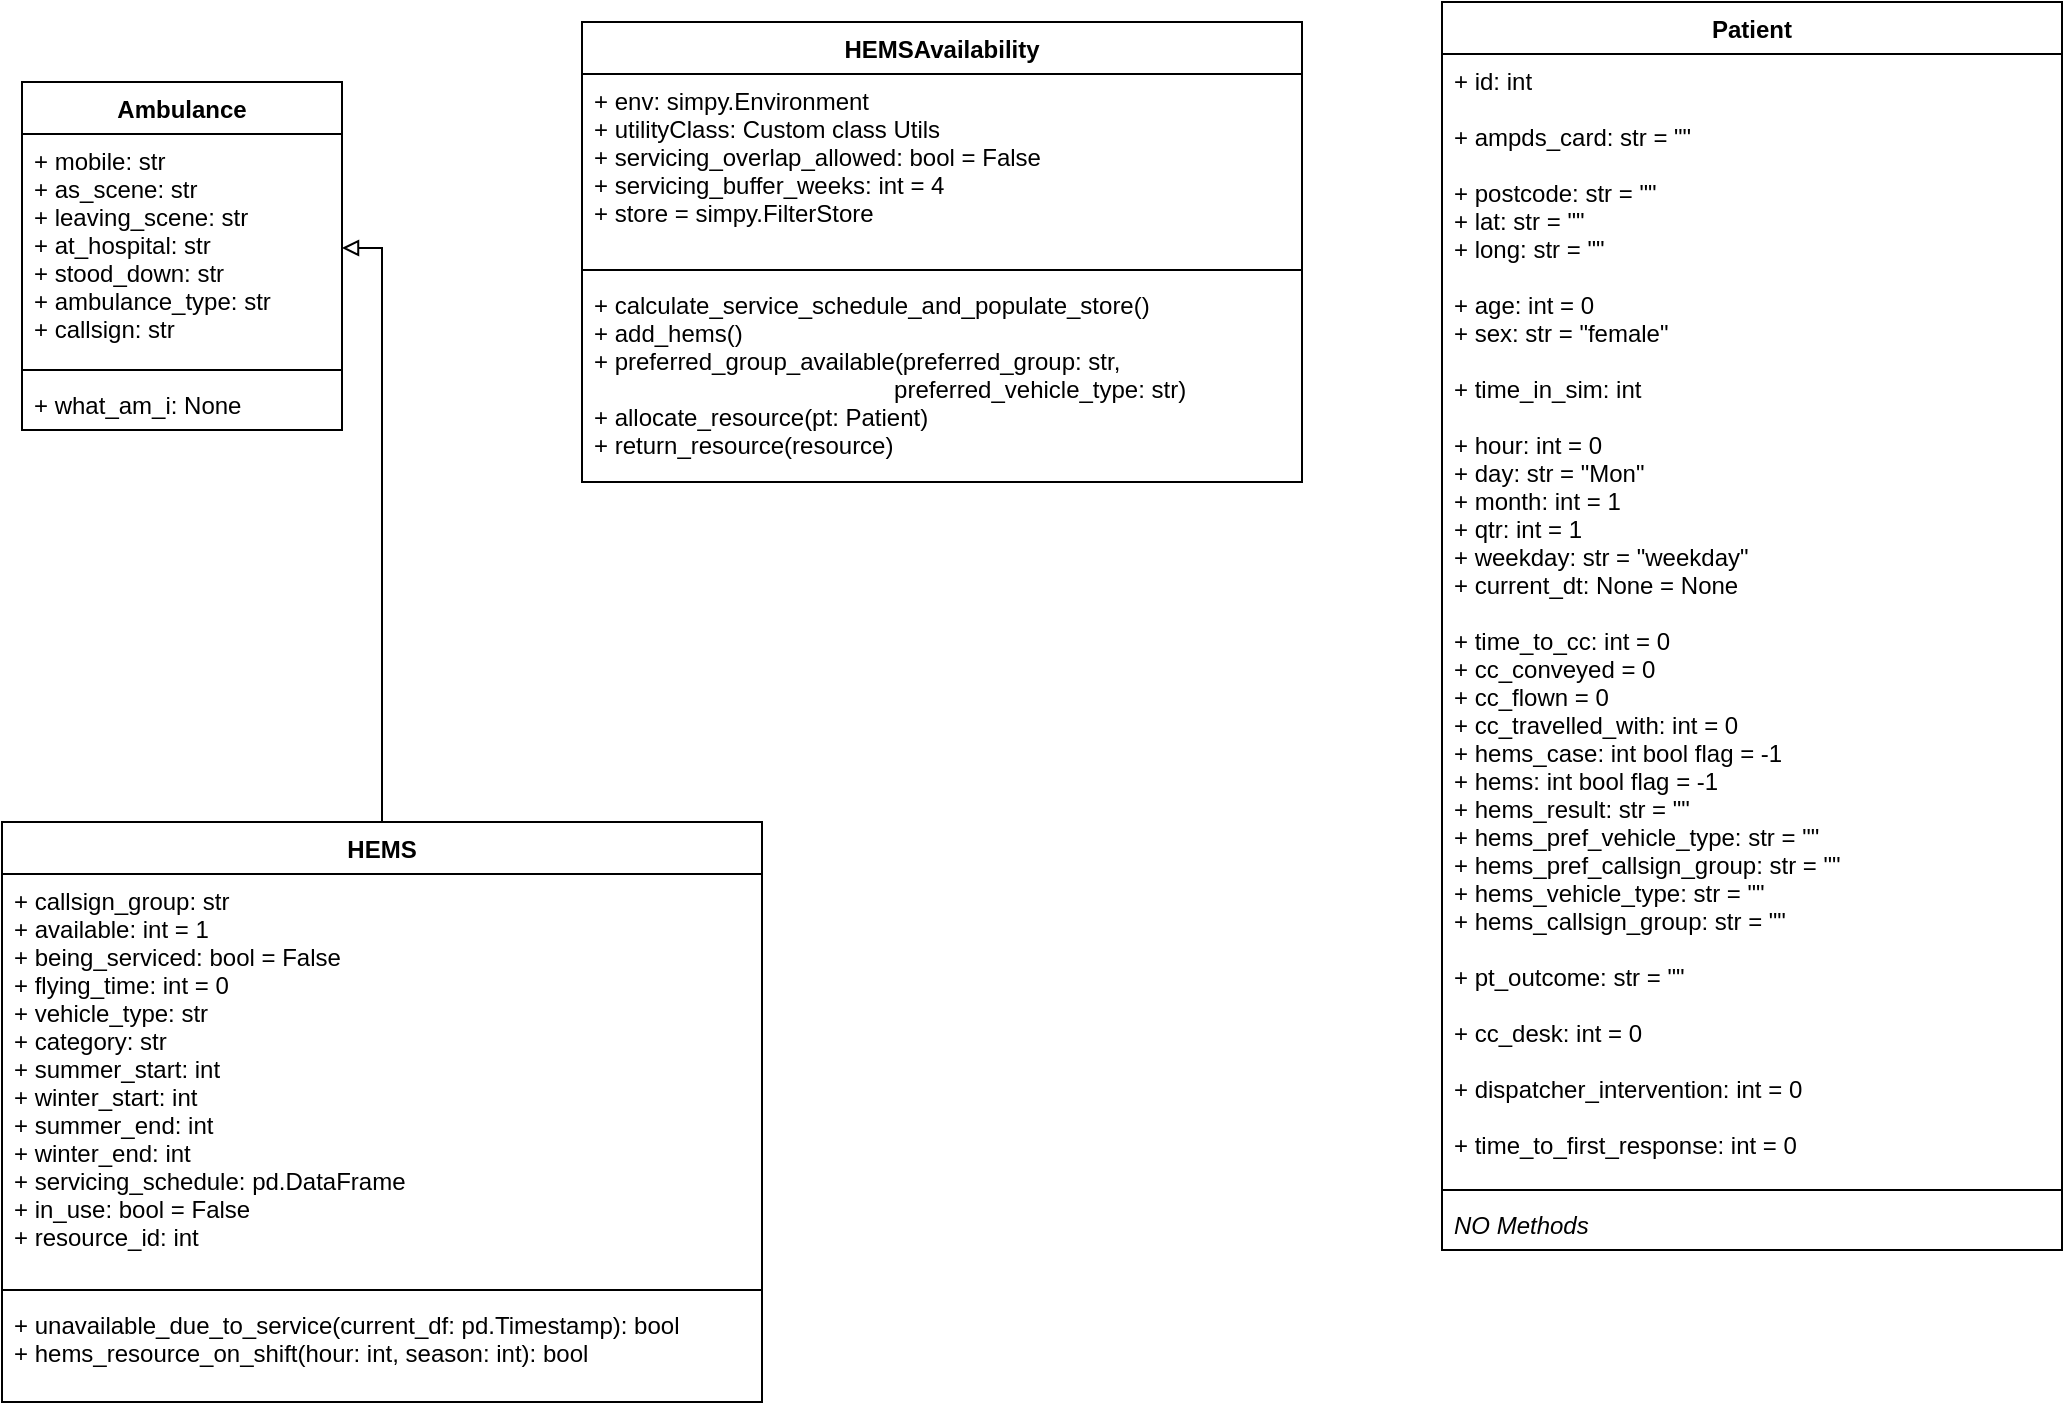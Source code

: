 <mxfile>
    <diagram id="Uhb_bpezcjr28JnNViiC" name="Page-1">
        <mxGraphModel dx="806" dy="663" grid="1" gridSize="10" guides="1" tooltips="1" connect="1" arrows="1" fold="1" page="1" pageScale="1" pageWidth="850" pageHeight="1100" math="0" shadow="0">
            <root>
                <mxCell id="0"/>
                <mxCell id="1" parent="0"/>
                <UserObject label="Ambulance" tooltip="This class defines an 'Ambulance'; effectively any resource that responds to a patient/incident. This includes HEMS, which is a child class of Ambulance." id="2">
                    <mxCell style="swimlane;fontStyle=1;align=center;verticalAlign=top;childLayout=stackLayout;horizontal=1;startSize=26;horizontalStack=0;resizeParent=1;resizeParentMax=0;resizeLast=0;collapsible=1;marginBottom=0;" vertex="1" parent="1">
                        <mxGeometry x="170" y="50" width="160" height="174" as="geometry"/>
                    </mxCell>
                </UserObject>
                <mxCell id="3" value="+ mobile: str&#10;+ as_scene: str&#10;+ leaving_scene: str&#10;+ at_hospital: str&#10;+ stood_down: str&#10;+ ambulance_type: str&#10;+ callsign: str" style="text;strokeColor=none;fillColor=none;align=left;verticalAlign=top;spacingLeft=4;spacingRight=4;overflow=hidden;rotatable=0;points=[[0,0.5],[1,0.5]];portConstraint=eastwest;" vertex="1" parent="2">
                    <mxGeometry y="26" width="160" height="114" as="geometry"/>
                </mxCell>
                <mxCell id="4" value="" style="line;strokeWidth=1;fillColor=none;align=left;verticalAlign=middle;spacingTop=-1;spacingLeft=3;spacingRight=3;rotatable=0;labelPosition=right;points=[];portConstraint=eastwest;strokeColor=inherit;" vertex="1" parent="2">
                    <mxGeometry y="140" width="160" height="8" as="geometry"/>
                </mxCell>
                <mxCell id="5" value="+ what_am_i: None" style="text;strokeColor=none;fillColor=none;align=left;verticalAlign=top;spacingLeft=4;spacingRight=4;overflow=hidden;rotatable=0;points=[[0,0.5],[1,0.5]];portConstraint=eastwest;" vertex="1" parent="2">
                    <mxGeometry y="148" width="160" height="26" as="geometry"/>
                </mxCell>
                <UserObject label="HEMS" tooltip="This class defines a HEMS resource" id="6">
                    <mxCell style="swimlane;fontStyle=1;align=center;verticalAlign=top;childLayout=stackLayout;horizontal=1;startSize=26;horizontalStack=0;resizeParent=1;resizeParentMax=0;resizeLast=0;collapsible=1;marginBottom=0;" vertex="1" parent="1">
                        <mxGeometry x="160" y="420" width="380" height="290" as="geometry"/>
                    </mxCell>
                </UserObject>
                <mxCell id="7" value="+ callsign_group: str&#10;+ available: int = 1&#10;+ being_serviced: bool = False&#10;+ flying_time: int = 0&#10;+ vehicle_type: str&#10;+ category: str&#10;+ summer_start: int&#10;+ winter_start: int&#10;+ summer_end: int&#10;+ winter_end: int&#10;+ servicing_schedule: pd.DataFrame&#10;+ in_use: bool = False&#10;+ resource_id: int" style="text;strokeColor=none;fillColor=none;align=left;verticalAlign=top;spacingLeft=4;spacingRight=4;overflow=hidden;rotatable=0;points=[[0,0.5],[1,0.5]];portConstraint=eastwest;" vertex="1" parent="6">
                    <mxGeometry y="26" width="380" height="204" as="geometry"/>
                </mxCell>
                <mxCell id="8" value="" style="line;strokeWidth=1;fillColor=none;align=left;verticalAlign=middle;spacingTop=-1;spacingLeft=3;spacingRight=3;rotatable=0;labelPosition=right;points=[];portConstraint=eastwest;strokeColor=inherit;" vertex="1" parent="6">
                    <mxGeometry y="230" width="380" height="8" as="geometry"/>
                </mxCell>
                <mxCell id="9" value="+ unavailable_due_to_service(current_df: pd.Timestamp): bool&#10;+ hems_resource_on_shift(hour: int, season: int): bool" style="text;strokeColor=none;fillColor=none;align=left;verticalAlign=top;spacingLeft=4;spacingRight=4;overflow=hidden;rotatable=0;points=[[0,0.5],[1,0.5]];portConstraint=eastwest;" vertex="1" parent="6">
                    <mxGeometry y="238" width="380" height="52" as="geometry"/>
                </mxCell>
                <mxCell id="10" style="edgeStyle=orthogonalEdgeStyle;html=1;exitX=1;exitY=0.5;exitDx=0;exitDy=0;entryX=0.5;entryY=0;entryDx=0;entryDy=0;endArrow=none;endFill=0;rounded=0;startArrow=block;startFill=0;" edge="1" parent="1" source="3" target="6">
                    <mxGeometry relative="1" as="geometry"/>
                </mxCell>
                <UserObject label="HEMSAvailability" tooltip="This class is a filter store which can provide HEMS resources based on the time of day and servicing schedule" id="11">
                    <mxCell style="swimlane;fontStyle=1;align=center;verticalAlign=top;childLayout=stackLayout;horizontal=1;startSize=26;horizontalStack=0;resizeParent=1;resizeParentMax=0;resizeLast=0;collapsible=1;marginBottom=0;" vertex="1" parent="1">
                        <mxGeometry x="450" y="20" width="360" height="230" as="geometry"/>
                    </mxCell>
                </UserObject>
                <mxCell id="12" value="+ env: simpy.Environment&#10;+ utilityClass: Custom class Utils&#10;+ servicing_overlap_allowed: bool = False&#10;+ servicing_buffer_weeks: int = 4&#10;+ store = simpy.FilterStore&#10;" style="text;strokeColor=none;fillColor=none;align=left;verticalAlign=top;spacingLeft=4;spacingRight=4;overflow=hidden;rotatable=0;points=[[0,0.5],[1,0.5]];portConstraint=eastwest;" vertex="1" parent="11">
                    <mxGeometry y="26" width="360" height="94" as="geometry"/>
                </mxCell>
                <mxCell id="13" value="" style="line;strokeWidth=1;fillColor=none;align=left;verticalAlign=middle;spacingTop=-1;spacingLeft=3;spacingRight=3;rotatable=0;labelPosition=right;points=[];portConstraint=eastwest;strokeColor=inherit;" vertex="1" parent="11">
                    <mxGeometry y="120" width="360" height="8" as="geometry"/>
                </mxCell>
                <mxCell id="14" value="+ calculate_service_schedule_and_populate_store()&#10;+ add_hems()&#10;+ preferred_group_available(preferred_group: str, &#10;                                              preferred_vehicle_type: str)&#10;+ allocate_resource(pt: Patient)&#10;+ return_resource(resource)" style="text;strokeColor=none;fillColor=none;align=left;verticalAlign=top;spacingLeft=4;spacingRight=4;overflow=hidden;rotatable=0;points=[[0,0.5],[1,0.5]];portConstraint=eastwest;" vertex="1" parent="11">
                    <mxGeometry y="128" width="360" height="102" as="geometry"/>
                </mxCell>
                <mxCell id="15" value="Patient" style="swimlane;fontStyle=1;align=center;verticalAlign=top;childLayout=stackLayout;horizontal=1;startSize=26;horizontalStack=0;resizeParent=1;resizeParentMax=0;resizeLast=0;collapsible=1;marginBottom=0;" vertex="1" parent="1">
                    <mxGeometry x="880" y="10" width="310" height="624" as="geometry"/>
                </mxCell>
                <mxCell id="16" value="+ id: int&#10;&#10;+ ampds_card: str = &quot;&quot;&#10;&#10;+ postcode: str = &quot;&quot;&#10;+ lat: str = &quot;&quot;&#10;+ long: str = &quot;&quot;&#10;&#10;+ age: int = 0&#10;+ sex: str = &quot;female&quot;&#10;&#10;+ time_in_sim: int&#10;&#10;+ hour: int = 0&#10;+ day: str = &quot;Mon&quot;&#10;+ month: int = 1&#10;+ qtr: int = 1&#10;+ weekday: str = &quot;weekday&quot;&#10;+ current_dt: None = None&#10;&#10;+ time_to_cc: int = 0&#10;+ cc_conveyed = 0&#10;+ cc_flown = 0&#10;+ cc_travelled_with: int = 0&#10;+ hems_case: int bool flag = -1&#10;+ hems: int bool flag = -1&#10;+ hems_result: str = &quot;&quot;&#10;+ hems_pref_vehicle_type: str = &quot;&quot;&#10;+ hems_pref_callsign_group: str = &quot;&quot;&#10;+ hems_vehicle_type: str = &quot;&quot;&#10;+ hems_callsign_group: str = &quot;&quot;&#10;&#10;+ pt_outcome: str = &quot;&quot;&#10;&#10;+ cc_desk: int = 0&#10;&#10;+ dispatcher_intervention: int = 0&#10;&#10;+ time_to_first_response: int = 0" style="text;strokeColor=none;fillColor=none;align=left;verticalAlign=top;spacingLeft=4;spacingRight=4;overflow=hidden;rotatable=0;points=[[0,0.5],[1,0.5]];portConstraint=eastwest;" vertex="1" parent="15">
                    <mxGeometry y="26" width="310" height="564" as="geometry"/>
                </mxCell>
                <mxCell id="17" value="" style="line;strokeWidth=1;fillColor=none;align=left;verticalAlign=middle;spacingTop=-1;spacingLeft=3;spacingRight=3;rotatable=0;labelPosition=right;points=[];portConstraint=eastwest;strokeColor=inherit;" vertex="1" parent="15">
                    <mxGeometry y="590" width="310" height="8" as="geometry"/>
                </mxCell>
                <mxCell id="18" value="NO Methods" style="text;strokeColor=none;fillColor=none;align=left;verticalAlign=top;spacingLeft=4;spacingRight=4;overflow=hidden;rotatable=0;points=[[0,0.5],[1,0.5]];portConstraint=eastwest;fontStyle=2" vertex="1" parent="15">
                    <mxGeometry y="598" width="310" height="26" as="geometry"/>
                </mxCell>
            </root>
        </mxGraphModel>
    </diagram>
</mxfile>
